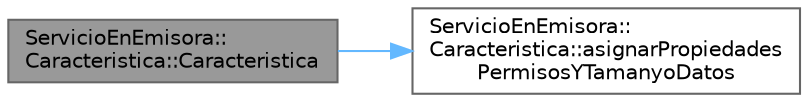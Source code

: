 digraph "ServicioEnEmisora::Caracteristica::Caracteristica"
{
 // INTERACTIVE_SVG=YES
 // LATEX_PDF_SIZE
  bgcolor="transparent";
  edge [fontname=Helvetica,fontsize=10,labelfontname=Helvetica,labelfontsize=10];
  node [fontname=Helvetica,fontsize=10,shape=box,height=0.2,width=0.4];
  rankdir="LR";
  Node1 [id="Node000001",label="ServicioEnEmisora::\lCaracteristica::Caracteristica",height=0.2,width=0.4,color="gray40", fillcolor="grey60", style="filled", fontcolor="black",tooltip="Constructor de Caracteristica que inicializa propiedades, permisos y tamaño de datos."];
  Node1 -> Node2 [id="edge1_Node000001_Node000002",color="steelblue1",style="solid",tooltip=" "];
  Node2 [id="Node000002",label="ServicioEnEmisora::\lCaracteristica::asignarPropiedades\lPermisosYTamanyoDatos",height=0.2,width=0.4,color="grey40", fillcolor="white", style="filled",URL="$d6/d2d/a00047_a7fe53370615887c50304300457c1114c.html#a7fe53370615887c50304300457c1114c",tooltip="Asigna propiedades, permisos y tamaño de datos a la característica."];
}
